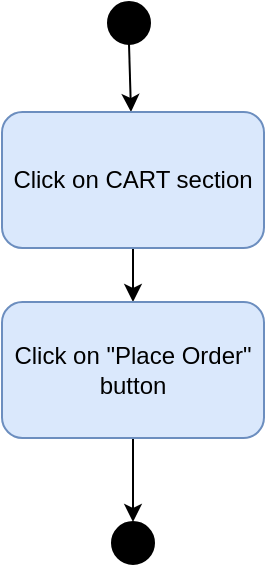 <mxfile version="14.4.8" type="github">
  <diagram id="sA_Bm_gl-ymcM4ybH3cC" name="Page-1">
    <mxGraphModel dx="-454" dy="677" grid="1" gridSize="10" guides="1" tooltips="1" connect="1" arrows="1" fold="1" page="1" pageScale="1" pageWidth="827" pageHeight="1169" math="0" shadow="0">
      <root>
        <mxCell id="0" />
        <mxCell id="1" parent="0" />
        <mxCell id="DDxHO1kHVnk3uG7JqXiA-1" value="" style="ellipse;whiteSpace=wrap;html=1;aspect=fixed;fillColor=#000000;" vertex="1" parent="1">
          <mxGeometry x="1356" y="80" width="21" height="21" as="geometry" />
        </mxCell>
        <mxCell id="DDxHO1kHVnk3uG7JqXiA-2" value="" style="endArrow=classic;html=1;exitX=0.5;exitY=1;exitDx=0;exitDy=0;" edge="1" parent="1" source="DDxHO1kHVnk3uG7JqXiA-1" target="DDxHO1kHVnk3uG7JqXiA-4">
          <mxGeometry width="50" height="50" relative="1" as="geometry">
            <mxPoint x="1079" y="286" as="sourcePoint" />
            <mxPoint x="1367" y="187" as="targetPoint" />
          </mxGeometry>
        </mxCell>
        <mxCell id="DDxHO1kHVnk3uG7JqXiA-7" style="edgeStyle=orthogonalEdgeStyle;rounded=0;orthogonalLoop=1;jettySize=auto;html=1;" edge="1" parent="1" source="DDxHO1kHVnk3uG7JqXiA-4" target="DDxHO1kHVnk3uG7JqXiA-6">
          <mxGeometry relative="1" as="geometry" />
        </mxCell>
        <mxCell id="DDxHO1kHVnk3uG7JqXiA-4" value="Click on CART section" style="rounded=1;whiteSpace=wrap;html=1;fillColor=#dae8fc;strokeColor=#6c8ebf;" vertex="1" parent="1">
          <mxGeometry x="1303" y="135" width="131" height="68" as="geometry" />
        </mxCell>
        <mxCell id="DDxHO1kHVnk3uG7JqXiA-5" value="" style="ellipse;whiteSpace=wrap;html=1;aspect=fixed;fillColor=#000000;" vertex="1" parent="1">
          <mxGeometry x="1358" y="340" width="21" height="21" as="geometry" />
        </mxCell>
        <mxCell id="DDxHO1kHVnk3uG7JqXiA-8" style="edgeStyle=orthogonalEdgeStyle;rounded=0;orthogonalLoop=1;jettySize=auto;html=1;entryX=0.5;entryY=0;entryDx=0;entryDy=0;" edge="1" parent="1" source="DDxHO1kHVnk3uG7JqXiA-6" target="DDxHO1kHVnk3uG7JqXiA-5">
          <mxGeometry relative="1" as="geometry" />
        </mxCell>
        <mxCell id="DDxHO1kHVnk3uG7JqXiA-6" value="Click on &quot;Place Order&quot; button" style="rounded=1;whiteSpace=wrap;html=1;fillColor=#dae8fc;strokeColor=#6c8ebf;" vertex="1" parent="1">
          <mxGeometry x="1303" y="230" width="131" height="68" as="geometry" />
        </mxCell>
      </root>
    </mxGraphModel>
  </diagram>
</mxfile>
